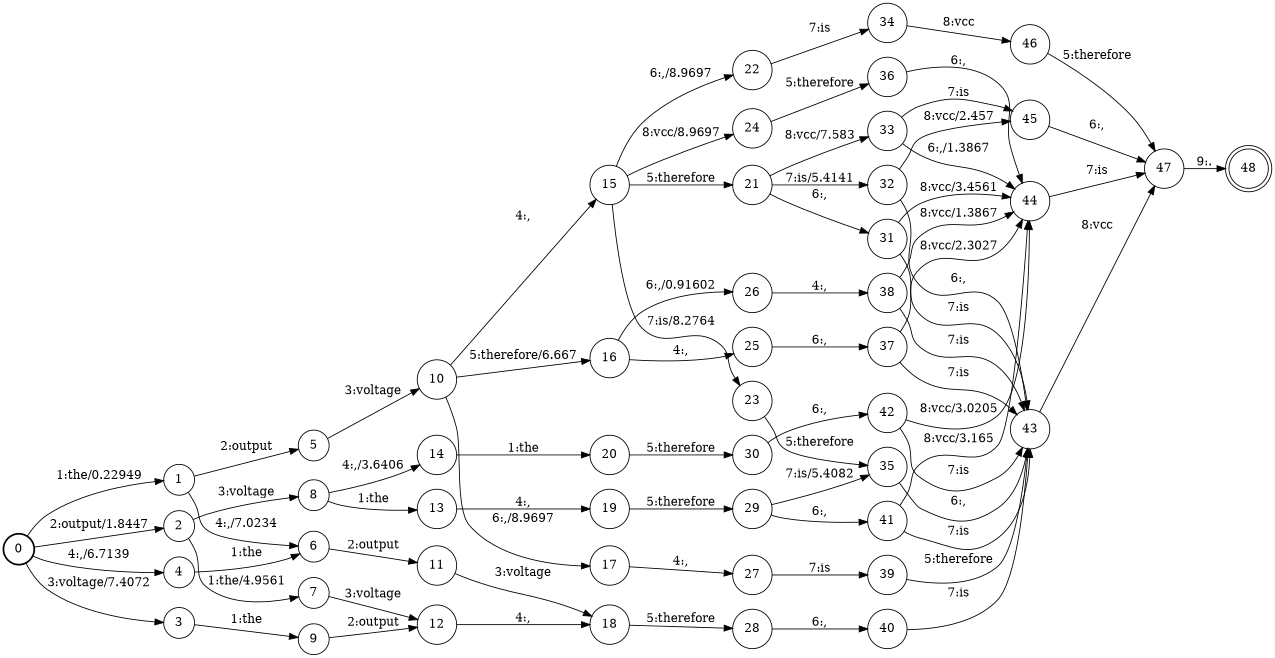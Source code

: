 digraph FST {
rankdir = LR;
size = "8.5,11";
label = "";
center = 1;
orientation = Portrait;
ranksep = "0.4";
nodesep = "0.25";
0 [label = "0", shape = circle, style = bold, fontsize = 14]
	0 -> 1 [label = "1:the/0.22949", fontsize = 14];
	0 -> 2 [label = "2:output/1.8447", fontsize = 14];
	0 -> 3 [label = "3:voltage/7.4072", fontsize = 14];
	0 -> 4 [label = "4:,/6.7139", fontsize = 14];
1 [label = "1", shape = circle, style = solid, fontsize = 14]
	1 -> 5 [label = "2:output", fontsize = 14];
	1 -> 6 [label = "4:,/7.0234", fontsize = 14];
2 [label = "2", shape = circle, style = solid, fontsize = 14]
	2 -> 7 [label = "1:the/4.9561", fontsize = 14];
	2 -> 8 [label = "3:voltage", fontsize = 14];
3 [label = "3", shape = circle, style = solid, fontsize = 14]
	3 -> 9 [label = "1:the", fontsize = 14];
4 [label = "4", shape = circle, style = solid, fontsize = 14]
	4 -> 6 [label = "1:the", fontsize = 14];
5 [label = "5", shape = circle, style = solid, fontsize = 14]
	5 -> 10 [label = "3:voltage", fontsize = 14];
6 [label = "6", shape = circle, style = solid, fontsize = 14]
	6 -> 11 [label = "2:output", fontsize = 14];
7 [label = "7", shape = circle, style = solid, fontsize = 14]
	7 -> 12 [label = "3:voltage", fontsize = 14];
8 [label = "8", shape = circle, style = solid, fontsize = 14]
	8 -> 13 [label = "1:the", fontsize = 14];
	8 -> 14 [label = "4:,/3.6406", fontsize = 14];
9 [label = "9", shape = circle, style = solid, fontsize = 14]
	9 -> 12 [label = "2:output", fontsize = 14];
10 [label = "10", shape = circle, style = solid, fontsize = 14]
	10 -> 15 [label = "4:,", fontsize = 14];
	10 -> 17 [label = "6:,/8.9697", fontsize = 14];
	10 -> 16 [label = "5:therefore/6.667", fontsize = 14];
11 [label = "11", shape = circle, style = solid, fontsize = 14]
	11 -> 18 [label = "3:voltage", fontsize = 14];
12 [label = "12", shape = circle, style = solid, fontsize = 14]
	12 -> 18 [label = "4:,", fontsize = 14];
13 [label = "13", shape = circle, style = solid, fontsize = 14]
	13 -> 19 [label = "4:,", fontsize = 14];
14 [label = "14", shape = circle, style = solid, fontsize = 14]
	14 -> 20 [label = "1:the", fontsize = 14];
15 [label = "15", shape = circle, style = solid, fontsize = 14]
	15 -> 22 [label = "6:,/8.9697", fontsize = 14];
	15 -> 21 [label = "5:therefore", fontsize = 14];
	15 -> 23 [label = "7:is/8.2764", fontsize = 14];
	15 -> 24 [label = "8:vcc/8.9697", fontsize = 14];
16 [label = "16", shape = circle, style = solid, fontsize = 14]
	16 -> 25 [label = "4:,", fontsize = 14];
	16 -> 26 [label = "6:,/0.91602", fontsize = 14];
17 [label = "17", shape = circle, style = solid, fontsize = 14]
	17 -> 27 [label = "4:,", fontsize = 14];
18 [label = "18", shape = circle, style = solid, fontsize = 14]
	18 -> 28 [label = "5:therefore", fontsize = 14];
19 [label = "19", shape = circle, style = solid, fontsize = 14]
	19 -> 29 [label = "5:therefore", fontsize = 14];
20 [label = "20", shape = circle, style = solid, fontsize = 14]
	20 -> 30 [label = "5:therefore", fontsize = 14];
21 [label = "21", shape = circle, style = solid, fontsize = 14]
	21 -> 31 [label = "6:,", fontsize = 14];
	21 -> 32 [label = "7:is/5.4141", fontsize = 14];
	21 -> 33 [label = "8:vcc/7.583", fontsize = 14];
22 [label = "22", shape = circle, style = solid, fontsize = 14]
	22 -> 34 [label = "7:is", fontsize = 14];
23 [label = "23", shape = circle, style = solid, fontsize = 14]
	23 -> 35 [label = "5:therefore", fontsize = 14];
24 [label = "24", shape = circle, style = solid, fontsize = 14]
	24 -> 36 [label = "5:therefore", fontsize = 14];
25 [label = "25", shape = circle, style = solid, fontsize = 14]
	25 -> 37 [label = "6:,", fontsize = 14];
26 [label = "26", shape = circle, style = solid, fontsize = 14]
	26 -> 38 [label = "4:,", fontsize = 14];
27 [label = "27", shape = circle, style = solid, fontsize = 14]
	27 -> 39 [label = "7:is", fontsize = 14];
28 [label = "28", shape = circle, style = solid, fontsize = 14]
	28 -> 40 [label = "6:,", fontsize = 14];
29 [label = "29", shape = circle, style = solid, fontsize = 14]
	29 -> 41 [label = "6:,", fontsize = 14];
	29 -> 35 [label = "7:is/5.4082", fontsize = 14];
30 [label = "30", shape = circle, style = solid, fontsize = 14]
	30 -> 42 [label = "6:,", fontsize = 14];
31 [label = "31", shape = circle, style = solid, fontsize = 14]
	31 -> 43 [label = "7:is", fontsize = 14];
	31 -> 44 [label = "8:vcc/3.4561", fontsize = 14];
32 [label = "32", shape = circle, style = solid, fontsize = 14]
	32 -> 43 [label = "6:,", fontsize = 14];
	32 -> 45 [label = "8:vcc/2.457", fontsize = 14];
33 [label = "33", shape = circle, style = solid, fontsize = 14]
	33 -> 44 [label = "6:,/1.3867", fontsize = 14];
	33 -> 45 [label = "7:is", fontsize = 14];
34 [label = "34", shape = circle, style = solid, fontsize = 14]
	34 -> 46 [label = "8:vcc", fontsize = 14];
35 [label = "35", shape = circle, style = solid, fontsize = 14]
	35 -> 43 [label = "6:,", fontsize = 14];
36 [label = "36", shape = circle, style = solid, fontsize = 14]
	36 -> 44 [label = "6:,", fontsize = 14];
37 [label = "37", shape = circle, style = solid, fontsize = 14]
	37 -> 43 [label = "7:is", fontsize = 14];
	37 -> 44 [label = "8:vcc/2.3027", fontsize = 14];
38 [label = "38", shape = circle, style = solid, fontsize = 14]
	38 -> 43 [label = "7:is", fontsize = 14];
	38 -> 44 [label = "8:vcc/1.3867", fontsize = 14];
39 [label = "39", shape = circle, style = solid, fontsize = 14]
	39 -> 43 [label = "5:therefore", fontsize = 14];
40 [label = "40", shape = circle, style = solid, fontsize = 14]
	40 -> 43 [label = "7:is", fontsize = 14];
41 [label = "41", shape = circle, style = solid, fontsize = 14]
	41 -> 43 [label = "7:is", fontsize = 14];
	41 -> 44 [label = "8:vcc/3.165", fontsize = 14];
42 [label = "42", shape = circle, style = solid, fontsize = 14]
	42 -> 43 [label = "7:is", fontsize = 14];
	42 -> 44 [label = "8:vcc/3.0205", fontsize = 14];
43 [label = "43", shape = circle, style = solid, fontsize = 14]
	43 -> 47 [label = "8:vcc", fontsize = 14];
44 [label = "44", shape = circle, style = solid, fontsize = 14]
	44 -> 47 [label = "7:is", fontsize = 14];
45 [label = "45", shape = circle, style = solid, fontsize = 14]
	45 -> 47 [label = "6:,", fontsize = 14];
46 [label = "46", shape = circle, style = solid, fontsize = 14]
	46 -> 47 [label = "5:therefore", fontsize = 14];
47 [label = "47", shape = circle, style = solid, fontsize = 14]
	47 -> 48 [label = "9:.", fontsize = 14];
48 [label = "48", shape = doublecircle, style = solid, fontsize = 14]
}
